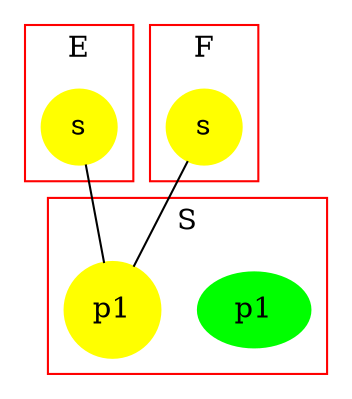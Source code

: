 #This file has been computed by KaSa: a Static Analyzer for Kappa (Kappa Static Analyzer (DomainBased-3009-gd10ca0e-dirty))
#Download sources/binaries at https://github.com/Kappa-Dev/KaSim
#
#Analysis launched at 2017/04/25 16:59:16 (GMT+2) on wf173.di.ens.fr
#Command line is: KaSa e1.ka --compute-symmetries
#
#This file contains the description of the contact map in dot.
#Please use graphviz (http://www.graphviz.org) or OmniGraffle to export it to a PDF
#
graph G{ 
subgraph cluster0 {
   0.0 [style = filled label = "s" shape =circle color = yellow size = "5"]
label =  "E";  shape = rectangle; color = red
} ; 
subgraph cluster1 {
   1.0 [style = filled label = "s" shape =circle color = yellow size = "5"]
label =  "F";  shape = rectangle; color = red
} ; 
subgraph cluster2 {
   2.0 [style = filled label = "p1" shape =ellipse color = green size = "5"]
   2.1 [style = filled label = "p1" shape =circle color = yellow size = "5"]
label =  "S";  shape = rectangle; color = red
} ; 
0.0 -- 2.1
1.0 -- 2.1
}
